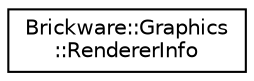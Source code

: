 digraph "Graphical Class Hierarchy"
{
  edge [fontname="Helvetica",fontsize="10",labelfontname="Helvetica",labelfontsize="10"];
  node [fontname="Helvetica",fontsize="10",shape=record];
  rankdir="LR";
  Node1 [label="Brickware::Graphics\l::RendererInfo",height=0.2,width=0.4,color="black", fillcolor="white", style="filled",URL="$classBrickware_1_1Graphics_1_1RendererInfo.html"];
}
